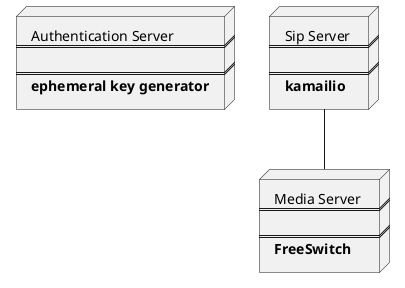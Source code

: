 @startuml

node auth [ 
Authentication Server 
====

====
<b>ephemeral key generator
]
node sip [
Sip Server 
====

====
<b>kamailio
]
node media [ 
Media Server 
====

====
<b>FreeSwitch
]

sip -- media

@enduml